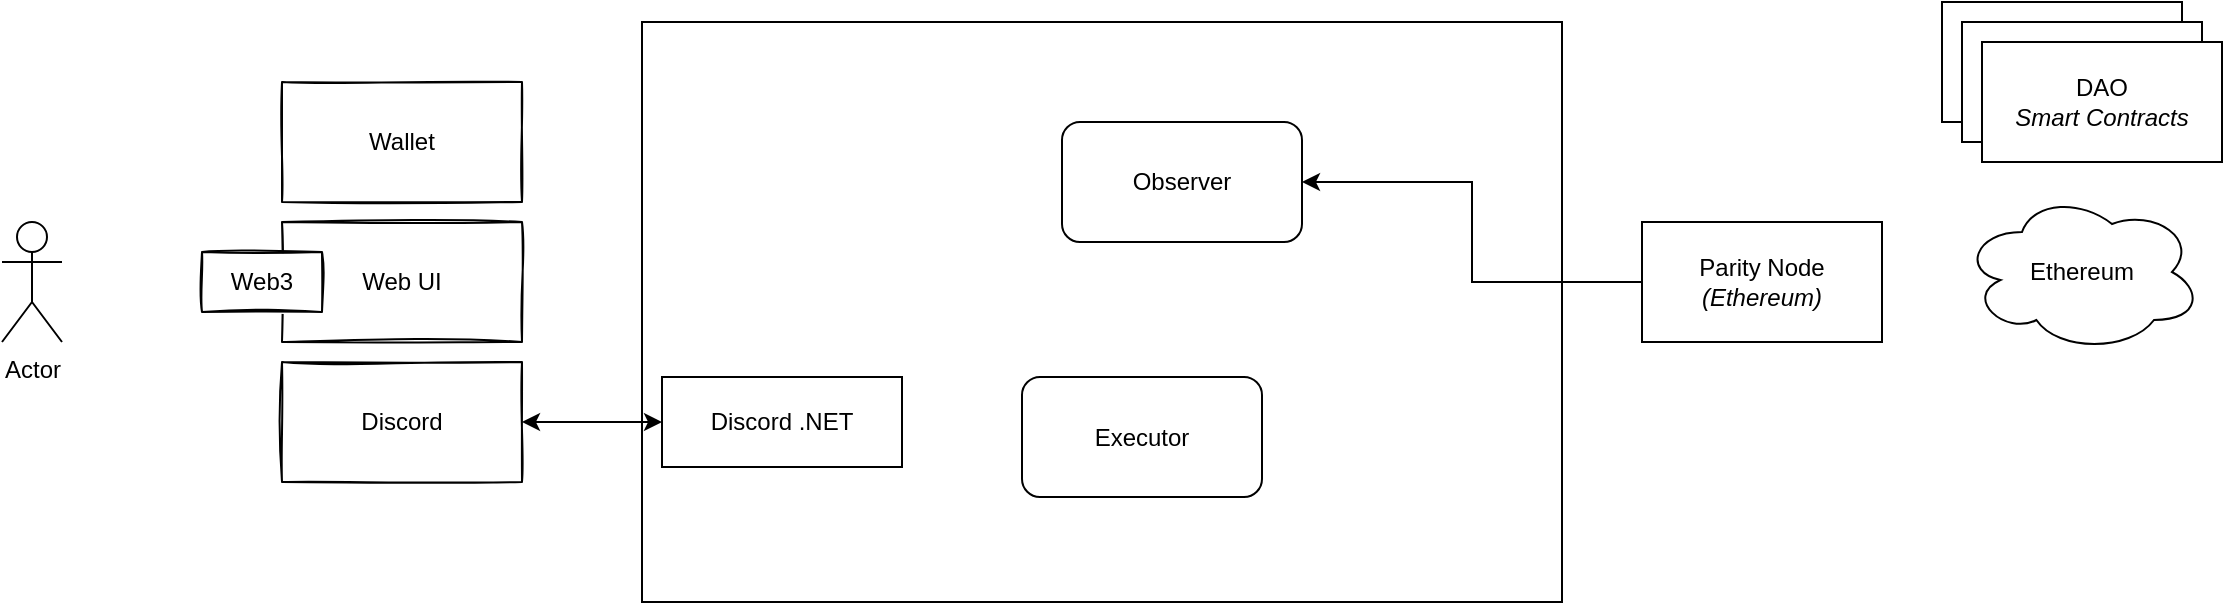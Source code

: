 <mxfile version="14.9.4" type="github">
  <diagram id="rnWuezDNMW71eREbhoyn" name="Page-1">
    <mxGraphModel dx="1888" dy="579" grid="1" gridSize="10" guides="1" tooltips="1" connect="1" arrows="1" fold="1" page="1" pageScale="1" pageWidth="850" pageHeight="1100" math="0" shadow="0">
      <root>
        <mxCell id="0" />
        <mxCell id="1" parent="0" />
        <mxCell id="7_TfvVV6yA6XL2RTCpmT-1" value="" style="rounded=0;whiteSpace=wrap;html=1;sketch=0;" vertex="1" parent="1">
          <mxGeometry x="40" y="180" width="460" height="290" as="geometry" />
        </mxCell>
        <mxCell id="7_TfvVV6yA6XL2RTCpmT-2" style="edgeStyle=orthogonalEdgeStyle;rounded=0;orthogonalLoop=1;jettySize=auto;html=1;entryX=1;entryY=0.5;entryDx=0;entryDy=0;" edge="1" parent="1" source="7_TfvVV6yA6XL2RTCpmT-3" target="7_TfvVV6yA6XL2RTCpmT-13">
          <mxGeometry relative="1" as="geometry" />
        </mxCell>
        <mxCell id="7_TfvVV6yA6XL2RTCpmT-3" value="Parity Node&lt;br&gt;&lt;i&gt;(Ethereum)&lt;/i&gt;" style="rounded=0;whiteSpace=wrap;html=1;" vertex="1" parent="1">
          <mxGeometry x="540" y="280" width="120" height="60" as="geometry" />
        </mxCell>
        <mxCell id="7_TfvVV6yA6XL2RTCpmT-4" value="Discord" style="rounded=0;whiteSpace=wrap;html=1;sketch=1;" vertex="1" parent="1">
          <mxGeometry x="-140" y="350" width="120" height="60" as="geometry" />
        </mxCell>
        <mxCell id="7_TfvVV6yA6XL2RTCpmT-5" value="Actor" style="shape=umlActor;verticalLabelPosition=bottom;verticalAlign=top;html=1;outlineConnect=0;" vertex="1" parent="1">
          <mxGeometry x="-280" y="280" width="30" height="60" as="geometry" />
        </mxCell>
        <mxCell id="7_TfvVV6yA6XL2RTCpmT-6" value="Web UI" style="rounded=0;whiteSpace=wrap;html=1;sketch=1;" vertex="1" parent="1">
          <mxGeometry x="-140" y="280" width="120" height="60" as="geometry" />
        </mxCell>
        <mxCell id="7_TfvVV6yA6XL2RTCpmT-7" value="Web3" style="rounded=0;whiteSpace=wrap;html=1;sketch=1;" vertex="1" parent="1">
          <mxGeometry x="-180" y="295" width="60" height="30" as="geometry" />
        </mxCell>
        <mxCell id="7_TfvVV6yA6XL2RTCpmT-8" value="Wallet" style="rounded=0;whiteSpace=wrap;html=1;sketch=1;" vertex="1" parent="1">
          <mxGeometry x="-140" y="210" width="120" height="60" as="geometry" />
        </mxCell>
        <mxCell id="7_TfvVV6yA6XL2RTCpmT-9" value="Ethereum" style="ellipse;shape=cloud;whiteSpace=wrap;html=1;" vertex="1" parent="1">
          <mxGeometry x="700" y="265" width="120" height="80" as="geometry" />
        </mxCell>
        <mxCell id="7_TfvVV6yA6XL2RTCpmT-10" value="Apocryph DAO" style="rounded=0;whiteSpace=wrap;html=1;" vertex="1" parent="1">
          <mxGeometry x="690" y="170" width="120" height="60" as="geometry" />
        </mxCell>
        <mxCell id="7_TfvVV6yA6XL2RTCpmT-11" value="Apocryph DAO" style="rounded=0;whiteSpace=wrap;html=1;" vertex="1" parent="1">
          <mxGeometry x="700" y="180" width="120" height="60" as="geometry" />
        </mxCell>
        <mxCell id="7_TfvVV6yA6XL2RTCpmT-12" value="DAO&lt;br&gt;&lt;i&gt;Smart Contracts&lt;/i&gt;" style="rounded=0;whiteSpace=wrap;html=1;" vertex="1" parent="1">
          <mxGeometry x="710" y="190" width="120" height="60" as="geometry" />
        </mxCell>
        <mxCell id="7_TfvVV6yA6XL2RTCpmT-13" value="Observer" style="rounded=1;whiteSpace=wrap;html=1;" vertex="1" parent="1">
          <mxGeometry x="250" y="230" width="120" height="60" as="geometry" />
        </mxCell>
        <mxCell id="7_TfvVV6yA6XL2RTCpmT-14" value="Executor" style="rounded=1;whiteSpace=wrap;html=1;" vertex="1" parent="1">
          <mxGeometry x="230" y="357.5" width="120" height="60" as="geometry" />
        </mxCell>
        <mxCell id="7_TfvVV6yA6XL2RTCpmT-15" style="edgeStyle=orthogonalEdgeStyle;rounded=0;orthogonalLoop=1;jettySize=auto;html=1;entryX=1;entryY=0.5;entryDx=0;entryDy=0;endArrow=classic;endFill=1;startArrow=classic;startFill=1;" edge="1" parent="1" source="7_TfvVV6yA6XL2RTCpmT-16" target="7_TfvVV6yA6XL2RTCpmT-4">
          <mxGeometry relative="1" as="geometry" />
        </mxCell>
        <mxCell id="7_TfvVV6yA6XL2RTCpmT-16" value="Discord .NET" style="rounded=0;whiteSpace=wrap;html=1;sketch=0;" vertex="1" parent="1">
          <mxGeometry x="50" y="357.5" width="120" height="45" as="geometry" />
        </mxCell>
      </root>
    </mxGraphModel>
  </diagram>
</mxfile>
